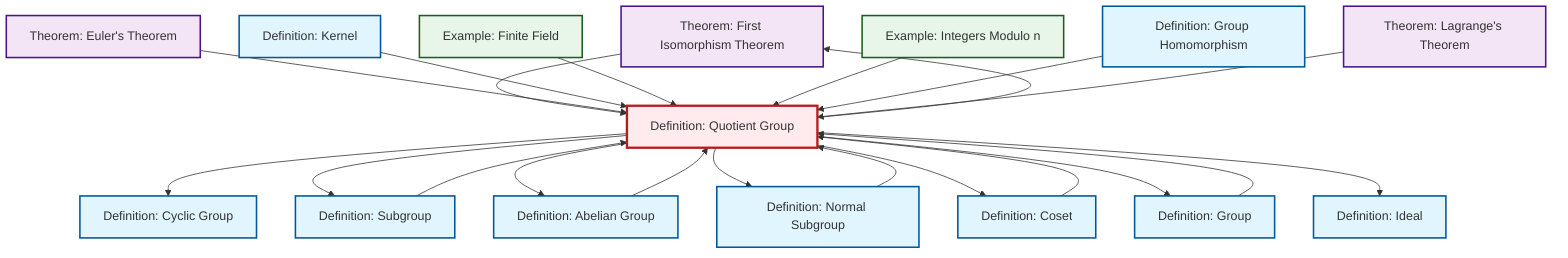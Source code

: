 graph TD
    classDef definition fill:#e1f5fe,stroke:#01579b,stroke-width:2px
    classDef theorem fill:#f3e5f5,stroke:#4a148c,stroke-width:2px
    classDef axiom fill:#fff3e0,stroke:#e65100,stroke-width:2px
    classDef example fill:#e8f5e9,stroke:#1b5e20,stroke-width:2px
    classDef current fill:#ffebee,stroke:#b71c1c,stroke-width:3px
    thm-first-isomorphism["Theorem: First Isomorphism Theorem"]:::theorem
    def-subgroup["Definition: Subgroup"]:::definition
    def-abelian-group["Definition: Abelian Group"]:::definition
    ex-finite-field["Example: Finite Field"]:::example
    def-kernel["Definition: Kernel"]:::definition
    thm-euler["Theorem: Euler's Theorem"]:::theorem
    def-normal-subgroup["Definition: Normal Subgroup"]:::definition
    def-cyclic-group["Definition: Cyclic Group"]:::definition
    def-group["Definition: Group"]:::definition
    def-quotient-group["Definition: Quotient Group"]:::definition
    thm-lagrange["Theorem: Lagrange's Theorem"]:::theorem
    ex-quotient-integers-mod-n["Example: Integers Modulo n"]:::example
    def-homomorphism["Definition: Group Homomorphism"]:::definition
    def-ideal["Definition: Ideal"]:::definition
    def-coset["Definition: Coset"]:::definition
    def-normal-subgroup --> def-quotient-group
    thm-first-isomorphism --> def-quotient-group
    def-abelian-group --> def-quotient-group
    def-coset --> def-quotient-group
    def-quotient-group --> def-cyclic-group
    def-group --> def-quotient-group
    def-quotient-group --> def-subgroup
    def-quotient-group --> thm-first-isomorphism
    thm-euler --> def-quotient-group
    def-quotient-group --> def-abelian-group
    def-kernel --> def-quotient-group
    def-quotient-group --> def-normal-subgroup
    ex-finite-field --> def-quotient-group
    ex-quotient-integers-mod-n --> def-quotient-group
    def-quotient-group --> def-coset
    def-homomorphism --> def-quotient-group
    thm-lagrange --> def-quotient-group
    def-subgroup --> def-quotient-group
    def-quotient-group --> def-group
    def-quotient-group --> def-ideal
    class def-quotient-group current